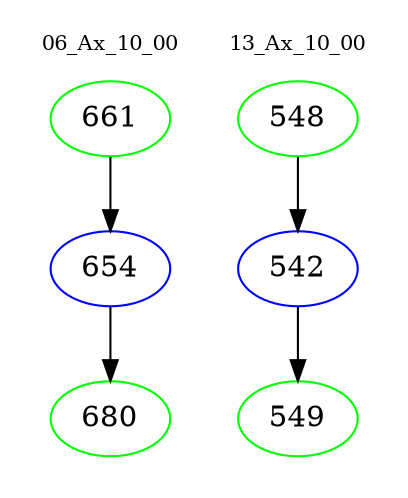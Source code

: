 digraph{
subgraph cluster_0 {
color = white
label = "06_Ax_10_00";
fontsize=10;
T0_661 [label="661", color="green"]
T0_661 -> T0_654 [color="black"]
T0_654 [label="654", color="blue"]
T0_654 -> T0_680 [color="black"]
T0_680 [label="680", color="green"]
}
subgraph cluster_1 {
color = white
label = "13_Ax_10_00";
fontsize=10;
T1_548 [label="548", color="green"]
T1_548 -> T1_542 [color="black"]
T1_542 [label="542", color="blue"]
T1_542 -> T1_549 [color="black"]
T1_549 [label="549", color="green"]
}
}
